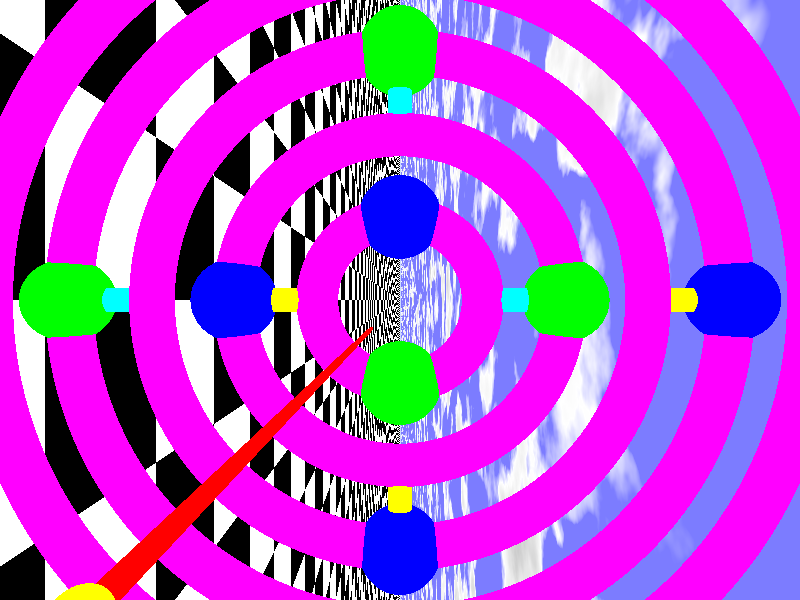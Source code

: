 // PoVRay 3.7 Scene File " ... .pov"
// author:  @discatte (and nokia64 for the spincatte)
//   date:  March 2022
//  notes:  run with +KFF600 +KC
//          stuff above 'objects in scene' is povray boilerplate
//          with fog added
//--------------------------------------------------------------------------
#version 3.7;
global_settings{ assumed_gamma 1.0 }
#default{ finish{ ambient 0.1 diffuse 0.9
                  phong 1 reflection{ 0.00 metallic 0.00} 
         }} 
//--------------------------------------------------------------------------
#include "colors.inc"
#include "textures.inc"
#include "glass.inc"
#include "metals.inc"
#include "golds.inc"
#include "stones.inc"
#include "woods.inc"
#include "shapes.inc"
#include "shapes2.inc"
#include "functions.inc"
#include "math.inc"
#include "transforms.inc"
//--------------------------------------------------------------------------
// camera ------------------------------------------------------------------
#declare Camera_0 = camera {perspective angle 75               // front view
                            location  <0.0 , 0.0 ,-2.0>
                            right     x*image_width/image_height
                            look_at   <0.0 , 0.0 , 0.0>}

#declare Camera_1 = camera {/*ultra_wide_angle*/ angle 90   // diagonal view
                            location  <2.0 , 2.5 ,-3.0>
                            right     x*image_width/image_height
                            look_at   <0.0 , 1.0 , 0.0>}
#declare Camera_2 = camera {/*ultra_wide_angle*/ angle 90  //right side view
                            location  <3.0 , 1.0 , 0.0>
                            right     x*image_width/image_height
                            look_at   <0.0 , 1.0 , 0.0>}
#declare Camera_3 = camera {/*ultra_wide_angle*/ angle 90        // top view
                            location  <0.0 , 3.0 ,-0.001>
                            right     x*image_width/image_height
                            look_at   <0.0 , 1.0 , 0.0>}
//camera{Camera_0}
//camera{Camera_C}
// sun ----------------------------------------------------------------------
light_source{< 3000,3000,-3000> color White}
// sky ----------------------------------------------------------------------
sky_sphere { pigment { gradient <0,1,0>
                       color_map { [0.00 rgb <0.6,0.7,1.0>]
                                   [0.35 rgb <0.1,0.0,0.8>]
                                   [0.65 rgb <0.1,0.0,0.8>]
                                   [1.00 rgb <0.6,0.7,1.0>] 
                                 } 
                       scale 2         
                     } // end of pigment
           } //end of skysphere


plane{<0,1,0>,1 hollow  
       texture{ pigment{ bozo turbulence 0.76
                         color_map { [0.5 rgb <0.20, 0.20, 1.0>]
                                     [0.6 rgb <1,1,1>]
                                     [1.0 rgb <0.5,0.5,0.5>]}
                       }
                finish {ambient 1 diffuse 0} }      
       scale 10000}
// fog ---------------------------------------------------------------------
fog{fog_type   2
    distance   100
    color      White
    fog_offset 5.00
    fog_alt    2.0
    turbulence 0.08}           
           
// ground -------------------------------------------------------------------

plane{ <0,1,0>, 0 
       texture{ pigment{ checker color rgb<1,1,1>*1.2 color rgb<0.25,0.15,0.1>*0}
              //normal { bumps 0.75 scale 0.025}
                finish { phong 0.1}
              } // end of texture
              translate<0,-1.5,0>
     } // end of plane
     
//---------------------------------------------------------------------------
//---------------------------- objects in scene ----------------------------
//---------------------------------------------------------------------------

// --- animation drivers ---

// 360 total rotation
// 90 degree offset between each part
#declare roti       = 360 * clock;
#declare rotoff     = 90;
#declare ring_count = 5;


// --- ring object ---

#macro ring_thing(ring_radius,ring_number)
 union {
  torus { ring_radius,0.05
        texture { pigment{ color rgbf<1,0,1,0>} finish { ior 0 }}
        scale <1,1,1> rotate<0,0,0> }
        
  sphere { <0,0, ring_radius>, 0.1 texture { pigment{ color rgb<0,0,1>} } }         
  sphere { <0,0,-ring_radius>, 0.1 texture { pigment{ color rgb<0,1,0>} } }
  
  cylinder { <0,0, ring_radius>,<0,0, ring_radius+0.2>, 0.03 texture { pigment { color rgb<0,1,1> } } rotate <0,90,0>}
  cylinder { <0,0,-ring_radius>,<0,0,-ring_radius-0.2>, 0.03 texture { pigment { color rgb<1,1,0> } } rotate <0,90,0>}

 }
#end


union {

// --- ring loop nest start ---

#declare II=ring_count;
#while (II>0)

#local ring_size = 0.2 * II; 

union {
  ring_thing(ring_size, II)
  
  // on inner most loop
  #if(II = 1)
   // --- center sphere ---
   //sphere { <0,0,0>, 0.1 pigment { checker color <1,1,1> color <1,0,0> translate <0.5,0,0.5> } }

   // --- selfie stick ---
   cylinder { <-0.07,0,-0.07>,<-0.1,1.1,-0.1>,0.005 pigment { rgb <1,0,0> } }
   sphere   { <0,1.1,0>, 0.01 texture { pigment{ color rgb<1,1,0>} } translate<-0.1,0,-0.1> }

  #end // if II = 1

 #declare II=II-1;
#end



// -- ring loop nest close brackets --- 
 
#declare II=ring_count;
#while (II>0) 

  rotate <roti,rotoff,0>
 }

 #declare II=II-1;
#end
     
 scale <1,1,1>*0.95   
 rotate <90,0,0>
 translate <0,0,0>
}



// --- camera test

#declare Camera_C = camera {

    perspective angle 75
    location  <0.0 , -0.0 , -1.2>
    right     x*image_width/image_height
    
    
    // camera orientation inside ring
    rotate <90,0,0>    
    
    // match ring transform stack                            
    #declare II=ring_count;
    #while (II>0) 
    
      rotate <roti,rotoff,0>
    
     #declare II=II-1;
    #end
    
    // final ring orientation
    rotate <roti*0+90,0,0>                           
}


camera {Camera_C}



// --- base ---
sphere { <0,-1.1,0>, 0.05 texture { pigment{ color rgb<1,0,0>} } }
sphere { <0, 1.1,0>, 0.05 texture { pigment{ color rgb<1,0,0>} } }



// --- original test ---
/*
union {
 ring_thing(1)
 
 union {
  ring_thing(0.8)
  
  union {
   ring_thing(0.6)
   
   union {
    ring_thing(0.4)
    
    union {
     ring_thing(0.2)
     sphere { <0,0,0>, 0.1 pigment { checker color <1,1,1> color <1,0,0> translate <0.5,0,0.5> } }
     rotate <roti,rotoff,0>
    }
     rotate <roti,rotoff,0>
   }
     rotate <roti,rotoff,0>   
  }  
     rotate <roti,rotoff,0>  
 }
 rotate <roti+90,45,0>
 translate <0,1.1,0>
}

*/
